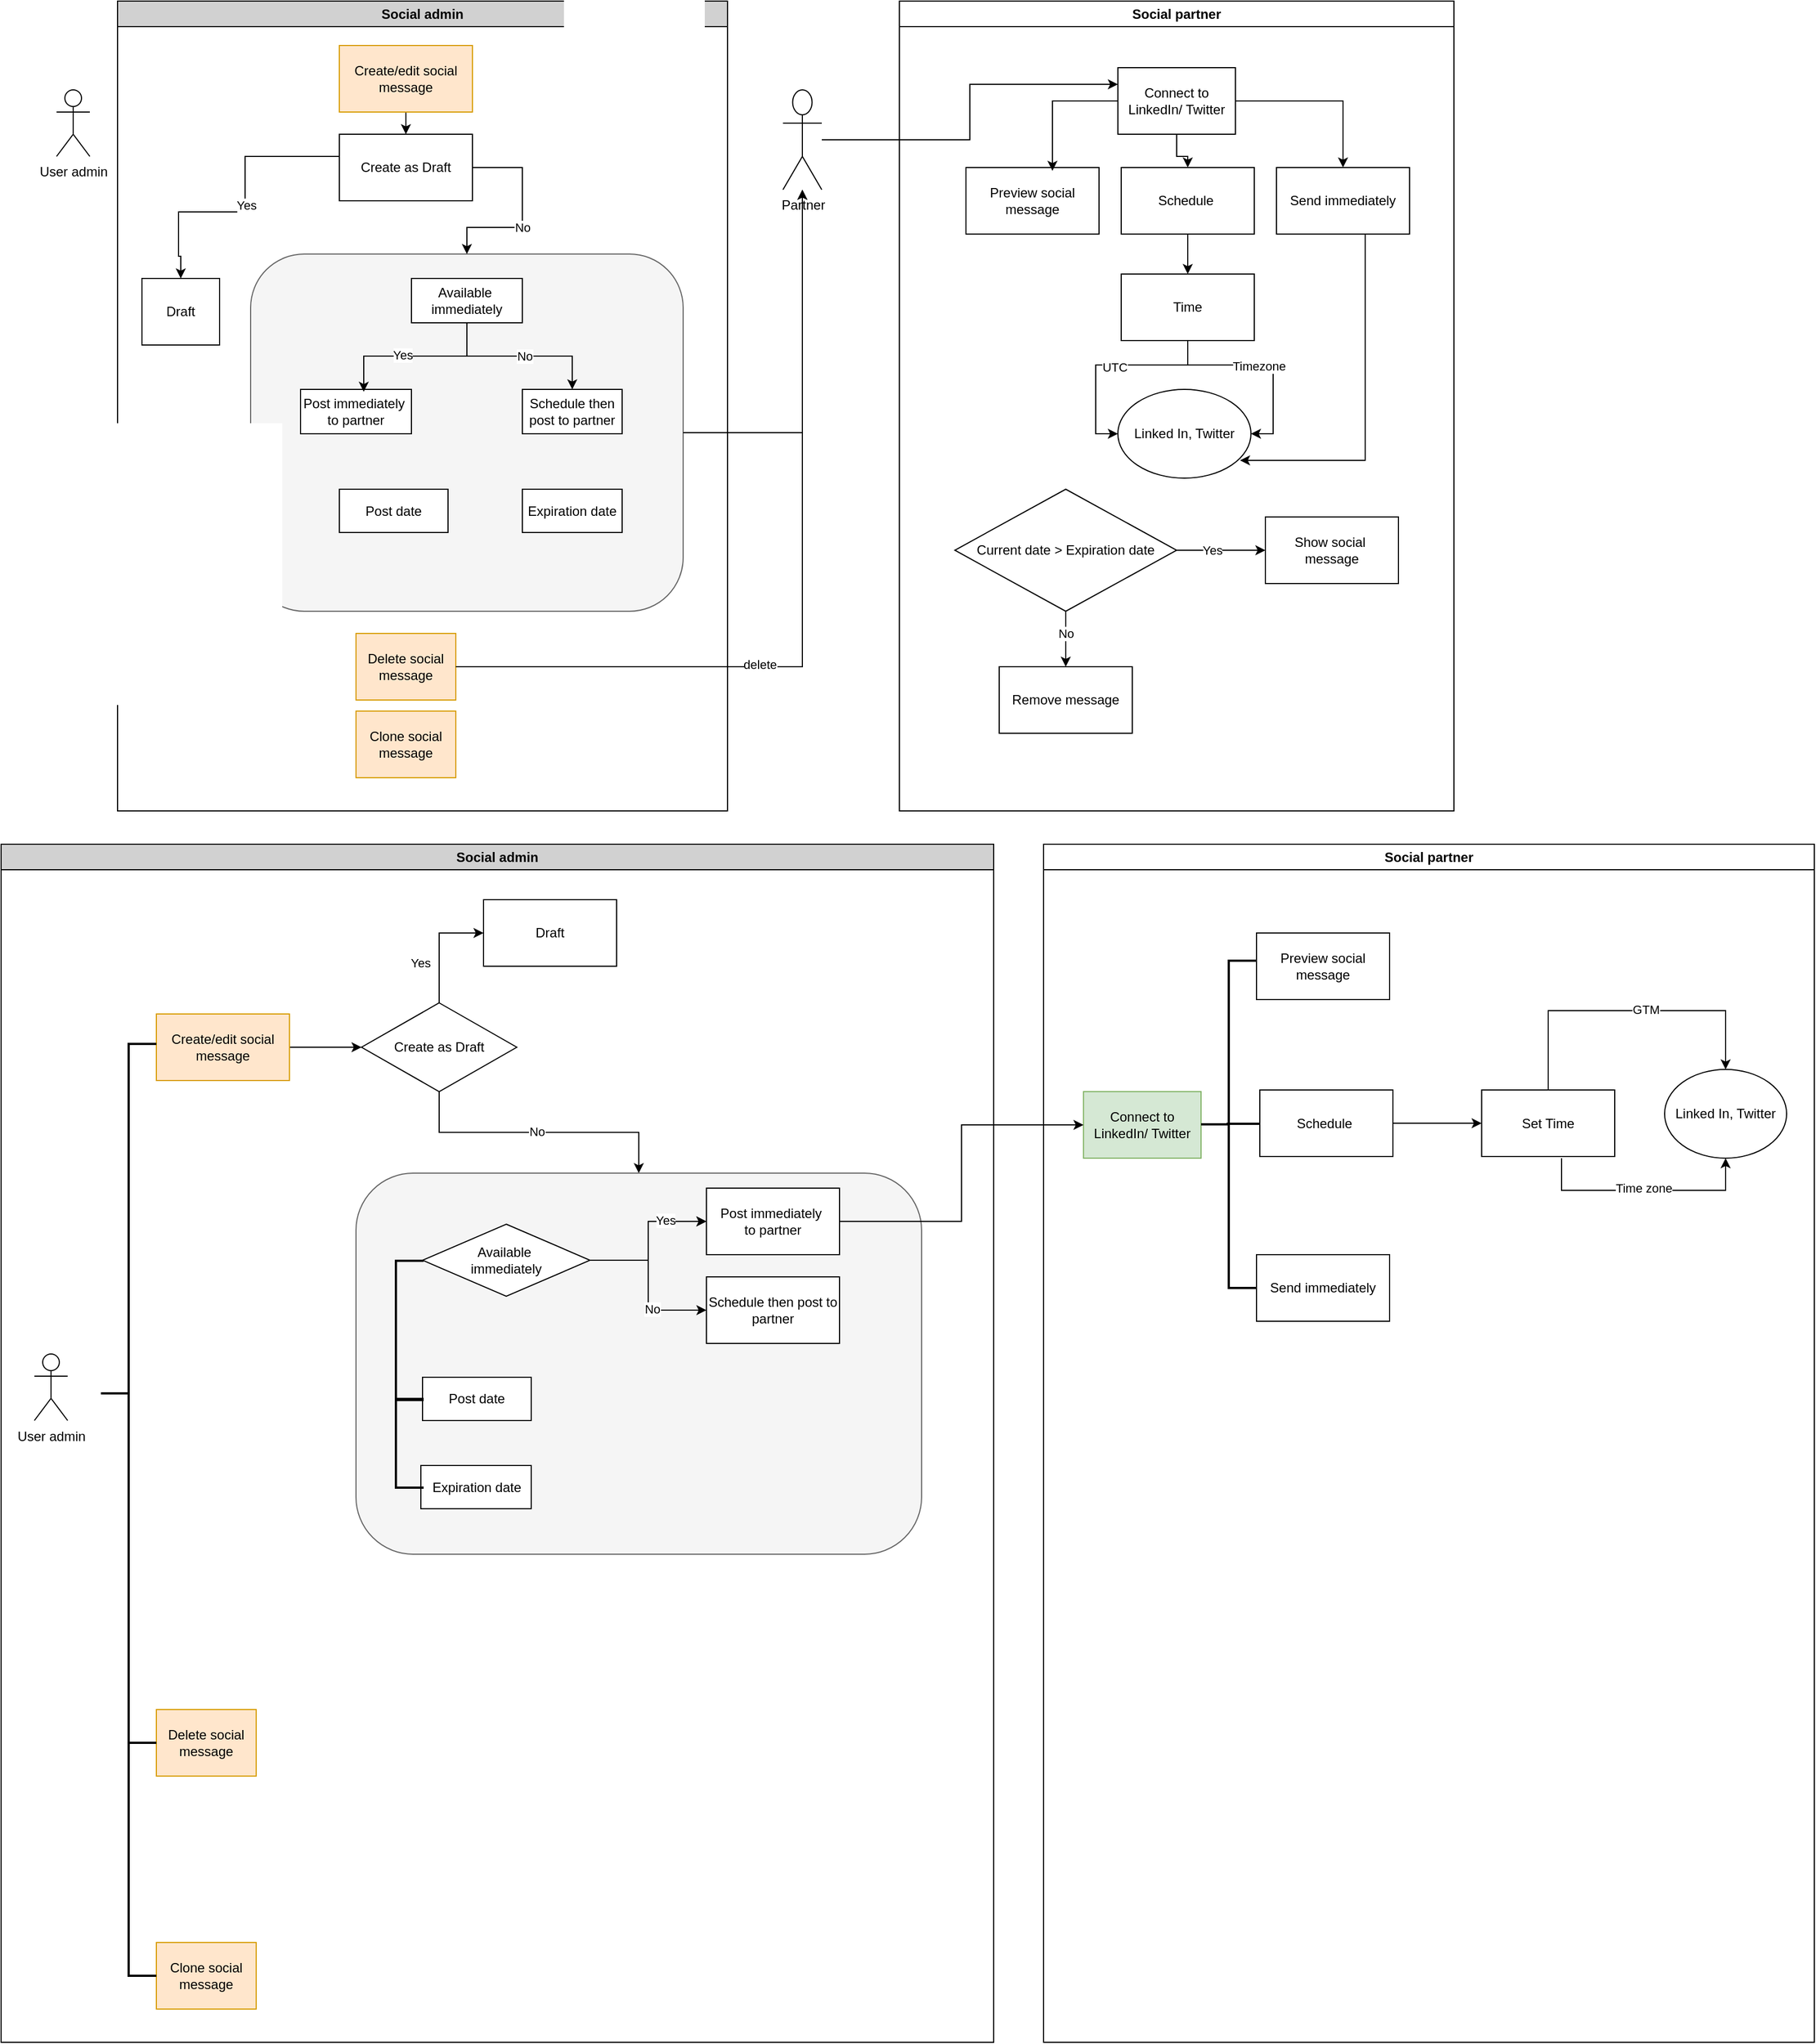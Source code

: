 <mxfile version="24.2.3" type="github">
  <diagram id="C5RBs43oDa-KdzZeNtuy" name="Page-1">
    <mxGraphModel dx="1434" dy="796" grid="1" gridSize="10" guides="1" tooltips="1" connect="1" arrows="1" fold="1" page="1" pageScale="1" pageWidth="827" pageHeight="1169" math="0" shadow="0">
      <root>
        <mxCell id="WIyWlLk6GJQsqaUBKTNV-0" />
        <mxCell id="WIyWlLk6GJQsqaUBKTNV-1" parent="WIyWlLk6GJQsqaUBKTNV-0" />
        <mxCell id="4X7qDC7bWwn_3lRSi59M-73" value="Social admin" style="swimlane;whiteSpace=wrap;html=1;labelBackgroundColor=none;fillColor=#d1d1d1;" parent="WIyWlLk6GJQsqaUBKTNV-1" vertex="1">
          <mxGeometry x="205" y="80" width="550" height="730" as="geometry">
            <mxRectangle x="450" y="1010" width="140" height="30" as="alternateBounds" />
          </mxGeometry>
        </mxCell>
        <mxCell id="4X7qDC7bWwn_3lRSi59M-138" value="" style="rounded=1;whiteSpace=wrap;html=1;labelBackgroundColor=#d00b0b;fillColor=#f5f5f5;strokeColor=#666666;fontColor=#333333;" parent="4X7qDC7bWwn_3lRSi59M-73" vertex="1">
          <mxGeometry x="120" y="228" width="390" height="322" as="geometry" />
        </mxCell>
        <mxCell id="4X7qDC7bWwn_3lRSi59M-88" value="Delete social message" style="rounded=0;whiteSpace=wrap;html=1;fillColor=#ffe6cc;strokeColor=#d79b00;" parent="4X7qDC7bWwn_3lRSi59M-73" vertex="1">
          <mxGeometry x="215" y="570" width="90" height="60" as="geometry" />
        </mxCell>
        <mxCell id="4X7qDC7bWwn_3lRSi59M-91" value="" style="edgeStyle=orthogonalEdgeStyle;rounded=0;orthogonalLoop=1;jettySize=auto;html=1;" parent="4X7qDC7bWwn_3lRSi59M-73" source="4X7qDC7bWwn_3lRSi59M-89" target="4X7qDC7bWwn_3lRSi59M-90" edge="1">
          <mxGeometry relative="1" as="geometry" />
        </mxCell>
        <mxCell id="4X7qDC7bWwn_3lRSi59M-89" value="Create/edit social message" style="rounded=0;whiteSpace=wrap;html=1;fillColor=#ffe6cc;strokeColor=#d79b00;" parent="4X7qDC7bWwn_3lRSi59M-73" vertex="1">
          <mxGeometry x="200" y="40" width="120" height="60" as="geometry" />
        </mxCell>
        <mxCell id="4X7qDC7bWwn_3lRSi59M-96" value="" style="edgeStyle=orthogonalEdgeStyle;rounded=0;orthogonalLoop=1;jettySize=auto;html=1;exitX=0;exitY=0.25;exitDx=0;exitDy=0;entryX=0.5;entryY=0;entryDx=0;entryDy=0;" parent="4X7qDC7bWwn_3lRSi59M-73" source="4X7qDC7bWwn_3lRSi59M-90" target="4X7qDC7bWwn_3lRSi59M-94" edge="1">
          <mxGeometry relative="1" as="geometry">
            <Array as="points">
              <mxPoint x="200" y="140" />
              <mxPoint x="115" y="140" />
              <mxPoint x="115" y="190" />
              <mxPoint x="55" y="190" />
              <mxPoint x="55" y="230" />
            </Array>
            <mxPoint x="180" y="140.0" as="sourcePoint" />
            <mxPoint x="55" y="220.0" as="targetPoint" />
          </mxGeometry>
        </mxCell>
        <mxCell id="4X7qDC7bWwn_3lRSi59M-99" value="Yes" style="edgeLabel;html=1;align=center;verticalAlign=middle;resizable=0;points=[];" parent="4X7qDC7bWwn_3lRSi59M-96" vertex="1" connectable="0">
          <mxGeometry x="0.024" y="1" relative="1" as="geometry">
            <mxPoint as="offset" />
          </mxGeometry>
        </mxCell>
        <mxCell id="4X7qDC7bWwn_3lRSi59M-98" style="edgeStyle=orthogonalEdgeStyle;rounded=0;orthogonalLoop=1;jettySize=auto;html=1;entryX=0.5;entryY=0;entryDx=0;entryDy=0;" parent="4X7qDC7bWwn_3lRSi59M-73" source="4X7qDC7bWwn_3lRSi59M-90" target="4X7qDC7bWwn_3lRSi59M-138" edge="1">
          <mxGeometry relative="1" as="geometry">
            <Array as="points">
              <mxPoint x="365" y="150" />
              <mxPoint x="365" y="204" />
              <mxPoint x="315" y="204" />
            </Array>
          </mxGeometry>
        </mxCell>
        <mxCell id="4X7qDC7bWwn_3lRSi59M-100" value="No" style="edgeLabel;html=1;align=center;verticalAlign=middle;resizable=0;points=[];" parent="4X7qDC7bWwn_3lRSi59M-98" vertex="1" connectable="0">
          <mxGeometry x="0.136" relative="1" as="geometry">
            <mxPoint as="offset" />
          </mxGeometry>
        </mxCell>
        <mxCell id="4X7qDC7bWwn_3lRSi59M-90" value="Create as Draft" style="rounded=0;whiteSpace=wrap;html=1;" parent="4X7qDC7bWwn_3lRSi59M-73" vertex="1">
          <mxGeometry x="200" y="120" width="120" height="60" as="geometry" />
        </mxCell>
        <mxCell id="4X7qDC7bWwn_3lRSi59M-94" value="Draft" style="rounded=0;whiteSpace=wrap;html=1;" parent="4X7qDC7bWwn_3lRSi59M-73" vertex="1">
          <mxGeometry x="22" y="250" width="70" height="60" as="geometry" />
        </mxCell>
        <mxCell id="4X7qDC7bWwn_3lRSi59M-141" style="edgeStyle=orthogonalEdgeStyle;rounded=0;orthogonalLoop=1;jettySize=auto;html=1;entryX=0.5;entryY=0;entryDx=0;entryDy=0;" parent="4X7qDC7bWwn_3lRSi59M-73" source="4X7qDC7bWwn_3lRSi59M-97" target="4X7qDC7bWwn_3lRSi59M-129" edge="1">
          <mxGeometry relative="1" as="geometry" />
        </mxCell>
        <mxCell id="4X7qDC7bWwn_3lRSi59M-144" value="No" style="edgeLabel;html=1;align=center;verticalAlign=middle;resizable=0;points=[];" parent="4X7qDC7bWwn_3lRSi59M-141" vertex="1" connectable="0">
          <mxGeometry x="0.057" relative="1" as="geometry">
            <mxPoint as="offset" />
          </mxGeometry>
        </mxCell>
        <mxCell id="4X7qDC7bWwn_3lRSi59M-97" value="Available&amp;nbsp;&lt;div&gt;immediately&lt;/div&gt;" style="rounded=0;whiteSpace=wrap;html=1;" parent="4X7qDC7bWwn_3lRSi59M-73" vertex="1">
          <mxGeometry x="265" y="250" width="100" height="40" as="geometry" />
        </mxCell>
        <mxCell id="4X7qDC7bWwn_3lRSi59M-125" value="Post immediately&amp;nbsp;&lt;div&gt;to partner&lt;/div&gt;" style="whiteSpace=wrap;html=1;rounded=0;" parent="4X7qDC7bWwn_3lRSi59M-73" vertex="1">
          <mxGeometry x="165" y="350" width="100" height="40" as="geometry" />
        </mxCell>
        <mxCell id="4X7qDC7bWwn_3lRSi59M-129" value="Schedule then post to partner" style="whiteSpace=wrap;html=1;rounded=0;" parent="4X7qDC7bWwn_3lRSi59M-73" vertex="1">
          <mxGeometry x="365" y="350" width="90" height="40" as="geometry" />
        </mxCell>
        <mxCell id="4X7qDC7bWwn_3lRSi59M-139" value="Post date" style="rounded=0;whiteSpace=wrap;html=1;" parent="4X7qDC7bWwn_3lRSi59M-73" vertex="1">
          <mxGeometry x="200" y="440" width="98" height="39" as="geometry" />
        </mxCell>
        <mxCell id="4X7qDC7bWwn_3lRSi59M-140" value="Expiration date" style="rounded=0;whiteSpace=wrap;html=1;" parent="4X7qDC7bWwn_3lRSi59M-73" vertex="1">
          <mxGeometry x="365" y="440" width="90" height="39" as="geometry" />
        </mxCell>
        <mxCell id="4X7qDC7bWwn_3lRSi59M-143" style="edgeStyle=orthogonalEdgeStyle;rounded=0;orthogonalLoop=1;jettySize=auto;html=1;entryX=0.57;entryY=0.054;entryDx=0;entryDy=0;entryPerimeter=0;" parent="4X7qDC7bWwn_3lRSi59M-73" source="4X7qDC7bWwn_3lRSi59M-97" target="4X7qDC7bWwn_3lRSi59M-125" edge="1">
          <mxGeometry relative="1" as="geometry" />
        </mxCell>
        <mxCell id="4X7qDC7bWwn_3lRSi59M-145" value="Yes" style="edgeLabel;html=1;align=center;verticalAlign=middle;resizable=0;points=[];" parent="4X7qDC7bWwn_3lRSi59M-143" vertex="1" connectable="0">
          <mxGeometry x="0.14" y="-1" relative="1" as="geometry">
            <mxPoint as="offset" />
          </mxGeometry>
        </mxCell>
        <mxCell id="4X7qDC7bWwn_3lRSi59M-151" value="Clone social message" style="rounded=0;whiteSpace=wrap;html=1;fillColor=#ffe6cc;strokeColor=#d79b00;" parent="4X7qDC7bWwn_3lRSi59M-73" vertex="1">
          <mxGeometry x="215" y="640" width="90" height="60" as="geometry" />
        </mxCell>
        <mxCell id="4X7qDC7bWwn_3lRSi59M-81" value="User admin" style="shape=umlActor;verticalLabelPosition=bottom;verticalAlign=top;html=1;outlineConnect=0;" parent="WIyWlLk6GJQsqaUBKTNV-1" vertex="1">
          <mxGeometry x="150" y="160" width="30" height="60" as="geometry" />
        </mxCell>
        <mxCell id="4X7qDC7bWwn_3lRSi59M-101" value="Social partner" style="swimlane;whiteSpace=wrap;html=1;startSize=23;" parent="WIyWlLk6GJQsqaUBKTNV-1" vertex="1">
          <mxGeometry x="910" y="80" width="500" height="730" as="geometry" />
        </mxCell>
        <mxCell id="4X7qDC7bWwn_3lRSi59M-113" value="" style="edgeStyle=orthogonalEdgeStyle;rounded=0;orthogonalLoop=1;jettySize=auto;html=1;" parent="4X7qDC7bWwn_3lRSi59M-101" source="4X7qDC7bWwn_3lRSi59M-105" target="4X7qDC7bWwn_3lRSi59M-109" edge="1">
          <mxGeometry relative="1" as="geometry" />
        </mxCell>
        <mxCell id="4X7qDC7bWwn_3lRSi59M-114" style="edgeStyle=orthogonalEdgeStyle;rounded=0;orthogonalLoop=1;jettySize=auto;html=1;entryX=0.5;entryY=0;entryDx=0;entryDy=0;" parent="4X7qDC7bWwn_3lRSi59M-101" source="4X7qDC7bWwn_3lRSi59M-105" target="4X7qDC7bWwn_3lRSi59M-110" edge="1">
          <mxGeometry relative="1" as="geometry" />
        </mxCell>
        <mxCell id="4X7qDC7bWwn_3lRSi59M-105" value="Connect to LinkedIn/ Twitter" style="whiteSpace=wrap;html=1;verticalAlign=middle;" parent="4X7qDC7bWwn_3lRSi59M-101" vertex="1">
          <mxGeometry x="197" y="60" width="106" height="60" as="geometry" />
        </mxCell>
        <mxCell id="4X7qDC7bWwn_3lRSi59M-108" value="Preview social message" style="whiteSpace=wrap;html=1;verticalAlign=middle;" parent="4X7qDC7bWwn_3lRSi59M-101" vertex="1">
          <mxGeometry x="60" y="150" width="120" height="60" as="geometry" />
        </mxCell>
        <mxCell id="4X7qDC7bWwn_3lRSi59M-162" value="" style="edgeStyle=orthogonalEdgeStyle;rounded=0;orthogonalLoop=1;jettySize=auto;html=1;" parent="4X7qDC7bWwn_3lRSi59M-101" source="4X7qDC7bWwn_3lRSi59M-109" target="4X7qDC7bWwn_3lRSi59M-161" edge="1">
          <mxGeometry relative="1" as="geometry" />
        </mxCell>
        <mxCell id="4X7qDC7bWwn_3lRSi59M-109" value="Schedule&amp;nbsp;" style="whiteSpace=wrap;html=1;verticalAlign=middle;" parent="4X7qDC7bWwn_3lRSi59M-101" vertex="1">
          <mxGeometry x="200" y="150" width="120" height="60" as="geometry" />
        </mxCell>
        <mxCell id="4X7qDC7bWwn_3lRSi59M-110" value="Send&amp;nbsp;immediately" style="whiteSpace=wrap;html=1;verticalAlign=middle;align=center;" parent="4X7qDC7bWwn_3lRSi59M-101" vertex="1">
          <mxGeometry x="340" y="150" width="120" height="60" as="geometry" />
        </mxCell>
        <mxCell id="4X7qDC7bWwn_3lRSi59M-112" style="edgeStyle=orthogonalEdgeStyle;rounded=0;orthogonalLoop=1;jettySize=auto;html=1;entryX=0.65;entryY=0.05;entryDx=0;entryDy=0;entryPerimeter=0;" parent="4X7qDC7bWwn_3lRSi59M-101" source="4X7qDC7bWwn_3lRSi59M-105" target="4X7qDC7bWwn_3lRSi59M-108" edge="1">
          <mxGeometry relative="1" as="geometry" />
        </mxCell>
        <mxCell id="4X7qDC7bWwn_3lRSi59M-115" value="Linked In, Twitter" style="ellipse;whiteSpace=wrap;html=1;" parent="4X7qDC7bWwn_3lRSi59M-101" vertex="1">
          <mxGeometry x="197" y="350" width="120" height="80" as="geometry" />
        </mxCell>
        <mxCell id="4X7qDC7bWwn_3lRSi59M-156" value="" style="edgeStyle=orthogonalEdgeStyle;rounded=0;orthogonalLoop=1;jettySize=auto;html=1;" parent="4X7qDC7bWwn_3lRSi59M-101" source="4X7qDC7bWwn_3lRSi59M-154" target="4X7qDC7bWwn_3lRSi59M-155" edge="1">
          <mxGeometry relative="1" as="geometry" />
        </mxCell>
        <mxCell id="4X7qDC7bWwn_3lRSi59M-159" value="Yes" style="edgeLabel;html=1;align=center;verticalAlign=middle;resizable=0;points=[];" parent="4X7qDC7bWwn_3lRSi59M-156" vertex="1" connectable="0">
          <mxGeometry x="-0.198" relative="1" as="geometry">
            <mxPoint as="offset" />
          </mxGeometry>
        </mxCell>
        <mxCell id="4X7qDC7bWwn_3lRSi59M-158" value="" style="edgeStyle=orthogonalEdgeStyle;rounded=0;orthogonalLoop=1;jettySize=auto;html=1;" parent="4X7qDC7bWwn_3lRSi59M-101" source="4X7qDC7bWwn_3lRSi59M-154" target="4X7qDC7bWwn_3lRSi59M-157" edge="1">
          <mxGeometry relative="1" as="geometry" />
        </mxCell>
        <mxCell id="4X7qDC7bWwn_3lRSi59M-160" value="No" style="edgeLabel;html=1;align=center;verticalAlign=middle;resizable=0;points=[];" parent="4X7qDC7bWwn_3lRSi59M-158" vertex="1" connectable="0">
          <mxGeometry x="-0.205" relative="1" as="geometry">
            <mxPoint as="offset" />
          </mxGeometry>
        </mxCell>
        <mxCell id="4X7qDC7bWwn_3lRSi59M-154" value="Current date &amp;gt; Expiration date" style="rhombus;whiteSpace=wrap;html=1;" parent="4X7qDC7bWwn_3lRSi59M-101" vertex="1">
          <mxGeometry x="50" y="440" width="200" height="110" as="geometry" />
        </mxCell>
        <mxCell id="4X7qDC7bWwn_3lRSi59M-155" value="Show social&amp;nbsp;&lt;div&gt;message&lt;/div&gt;" style="whiteSpace=wrap;html=1;" parent="4X7qDC7bWwn_3lRSi59M-101" vertex="1">
          <mxGeometry x="330" y="465" width="120" height="60" as="geometry" />
        </mxCell>
        <mxCell id="4X7qDC7bWwn_3lRSi59M-157" value="Remove message" style="whiteSpace=wrap;html=1;" parent="4X7qDC7bWwn_3lRSi59M-101" vertex="1">
          <mxGeometry x="90" y="600" width="120" height="60" as="geometry" />
        </mxCell>
        <mxCell id="4X7qDC7bWwn_3lRSi59M-164" style="edgeStyle=orthogonalEdgeStyle;rounded=0;orthogonalLoop=1;jettySize=auto;html=1;entryX=0;entryY=0.5;entryDx=0;entryDy=0;" parent="4X7qDC7bWwn_3lRSi59M-101" source="4X7qDC7bWwn_3lRSi59M-161" target="4X7qDC7bWwn_3lRSi59M-115" edge="1">
          <mxGeometry relative="1" as="geometry" />
        </mxCell>
        <mxCell id="4X7qDC7bWwn_3lRSi59M-167" value="UTC" style="edgeLabel;html=1;align=center;verticalAlign=middle;resizable=0;points=[];" parent="4X7qDC7bWwn_3lRSi59M-164" vertex="1" connectable="0">
          <mxGeometry x="-0.06" y="2" relative="1" as="geometry">
            <mxPoint as="offset" />
          </mxGeometry>
        </mxCell>
        <mxCell id="4X7qDC7bWwn_3lRSi59M-165" style="edgeStyle=orthogonalEdgeStyle;rounded=0;orthogonalLoop=1;jettySize=auto;html=1;entryX=1;entryY=0.5;entryDx=0;entryDy=0;" parent="4X7qDC7bWwn_3lRSi59M-101" source="4X7qDC7bWwn_3lRSi59M-161" target="4X7qDC7bWwn_3lRSi59M-115" edge="1">
          <mxGeometry relative="1" as="geometry">
            <mxPoint x="370" y="390" as="targetPoint" />
          </mxGeometry>
        </mxCell>
        <mxCell id="4X7qDC7bWwn_3lRSi59M-168" value="Timezone" style="edgeLabel;html=1;align=center;verticalAlign=middle;resizable=0;points=[];" parent="4X7qDC7bWwn_3lRSi59M-165" vertex="1" connectable="0">
          <mxGeometry x="-0.055" y="-1" relative="1" as="geometry">
            <mxPoint as="offset" />
          </mxGeometry>
        </mxCell>
        <mxCell id="4X7qDC7bWwn_3lRSi59M-161" value="Time" style="rounded=0;whiteSpace=wrap;html=1;" parent="4X7qDC7bWwn_3lRSi59M-101" vertex="1">
          <mxGeometry x="200" y="246" width="120" height="60" as="geometry" />
        </mxCell>
        <mxCell id="4X7qDC7bWwn_3lRSi59M-166" style="edgeStyle=orthogonalEdgeStyle;rounded=0;orthogonalLoop=1;jettySize=auto;html=1;entryX=0.918;entryY=0.8;entryDx=0;entryDy=0;entryPerimeter=0;" parent="4X7qDC7bWwn_3lRSi59M-101" source="4X7qDC7bWwn_3lRSi59M-110" target="4X7qDC7bWwn_3lRSi59M-115" edge="1">
          <mxGeometry relative="1" as="geometry">
            <Array as="points">
              <mxPoint x="420" y="414" />
            </Array>
          </mxGeometry>
        </mxCell>
        <mxCell id="4X7qDC7bWwn_3lRSi59M-148" style="edgeStyle=orthogonalEdgeStyle;rounded=0;orthogonalLoop=1;jettySize=auto;html=1;entryX=0;entryY=0.25;entryDx=0;entryDy=0;" parent="WIyWlLk6GJQsqaUBKTNV-1" source="4X7qDC7bWwn_3lRSi59M-147" target="4X7qDC7bWwn_3lRSi59M-105" edge="1">
          <mxGeometry relative="1" as="geometry">
            <mxPoint x="930" y="425" as="targetPoint" />
          </mxGeometry>
        </mxCell>
        <mxCell id="4X7qDC7bWwn_3lRSi59M-147" value="Partner" style="shape=umlActor;verticalLabelPosition=bottom;verticalAlign=top;html=1;outlineConnect=0;" parent="WIyWlLk6GJQsqaUBKTNV-1" vertex="1">
          <mxGeometry x="805" y="160" width="35" height="90" as="geometry" />
        </mxCell>
        <mxCell id="4X7qDC7bWwn_3lRSi59M-146" style="edgeStyle=orthogonalEdgeStyle;rounded=0;orthogonalLoop=1;jettySize=auto;html=1;" parent="WIyWlLk6GJQsqaUBKTNV-1" source="4X7qDC7bWwn_3lRSi59M-138" target="4X7qDC7bWwn_3lRSi59M-147" edge="1">
          <mxGeometry relative="1" as="geometry">
            <mxPoint x="810" y="435.5" as="targetPoint" />
          </mxGeometry>
        </mxCell>
        <mxCell id="4X7qDC7bWwn_3lRSi59M-149" style="edgeStyle=orthogonalEdgeStyle;rounded=0;orthogonalLoop=1;jettySize=auto;html=1;" parent="WIyWlLk6GJQsqaUBKTNV-1" source="4X7qDC7bWwn_3lRSi59M-88" target="4X7qDC7bWwn_3lRSi59M-147" edge="1">
          <mxGeometry relative="1" as="geometry">
            <mxPoint x="820" y="430" as="targetPoint" />
          </mxGeometry>
        </mxCell>
        <mxCell id="4X7qDC7bWwn_3lRSi59M-150" value="delete" style="edgeLabel;html=1;align=center;verticalAlign=middle;resizable=0;points=[];" parent="4X7qDC7bWwn_3lRSi59M-149" vertex="1" connectable="0">
          <mxGeometry x="-0.262" y="2" relative="1" as="geometry">
            <mxPoint as="offset" />
          </mxGeometry>
        </mxCell>
        <mxCell id="cCY2rg2KP-PO_A2ZoHSh-0" value="Social admin" style="swimlane;whiteSpace=wrap;html=1;labelBackgroundColor=none;fillColor=#d1d1d1;" vertex="1" parent="WIyWlLk6GJQsqaUBKTNV-1">
          <mxGeometry x="100" y="840" width="895" height="1080" as="geometry">
            <mxRectangle x="450" y="1010" width="140" height="30" as="alternateBounds" />
          </mxGeometry>
        </mxCell>
        <mxCell id="cCY2rg2KP-PO_A2ZoHSh-48" value="" style="edgeStyle=orthogonalEdgeStyle;rounded=0;orthogonalLoop=1;jettySize=auto;html=1;" edge="1" parent="cCY2rg2KP-PO_A2ZoHSh-0" source="cCY2rg2KP-PO_A2ZoHSh-46" target="cCY2rg2KP-PO_A2ZoHSh-47">
          <mxGeometry relative="1" as="geometry" />
        </mxCell>
        <mxCell id="cCY2rg2KP-PO_A2ZoHSh-46" value="Create/edit social message" style="rounded=0;whiteSpace=wrap;html=1;fillColor=#ffe6cc;strokeColor=#d79b00;" vertex="1" parent="cCY2rg2KP-PO_A2ZoHSh-0">
          <mxGeometry x="140" y="153" width="120" height="60" as="geometry" />
        </mxCell>
        <mxCell id="cCY2rg2KP-PO_A2ZoHSh-50" value="" style="edgeStyle=orthogonalEdgeStyle;rounded=0;orthogonalLoop=1;jettySize=auto;html=1;entryX=0;entryY=0.5;entryDx=0;entryDy=0;" edge="1" parent="cCY2rg2KP-PO_A2ZoHSh-0" source="cCY2rg2KP-PO_A2ZoHSh-47" target="cCY2rg2KP-PO_A2ZoHSh-49">
          <mxGeometry relative="1" as="geometry" />
        </mxCell>
        <mxCell id="cCY2rg2KP-PO_A2ZoHSh-55" value="Yes" style="edgeLabel;html=1;align=center;verticalAlign=middle;resizable=0;points=[];" vertex="1" connectable="0" parent="cCY2rg2KP-PO_A2ZoHSh-50">
          <mxGeometry x="-0.17" y="2" relative="1" as="geometry">
            <mxPoint x="-15" y="6" as="offset" />
          </mxGeometry>
        </mxCell>
        <mxCell id="cCY2rg2KP-PO_A2ZoHSh-85" value="" style="edgeStyle=orthogonalEdgeStyle;rounded=0;orthogonalLoop=1;jettySize=auto;html=1;entryX=0.5;entryY=0;entryDx=0;entryDy=0;" edge="1" parent="cCY2rg2KP-PO_A2ZoHSh-0" source="cCY2rg2KP-PO_A2ZoHSh-47" target="cCY2rg2KP-PO_A2ZoHSh-53">
          <mxGeometry relative="1" as="geometry" />
        </mxCell>
        <mxCell id="cCY2rg2KP-PO_A2ZoHSh-86" value="No" style="edgeLabel;html=1;align=center;verticalAlign=middle;resizable=0;points=[];" vertex="1" connectable="0" parent="cCY2rg2KP-PO_A2ZoHSh-85">
          <mxGeometry x="-0.02" y="1" relative="1" as="geometry">
            <mxPoint as="offset" />
          </mxGeometry>
        </mxCell>
        <mxCell id="cCY2rg2KP-PO_A2ZoHSh-47" value="Create as Draft" style="rhombus;whiteSpace=wrap;html=1;rounded=0;" vertex="1" parent="cCY2rg2KP-PO_A2ZoHSh-0">
          <mxGeometry x="325" y="143" width="140" height="80" as="geometry" />
        </mxCell>
        <mxCell id="cCY2rg2KP-PO_A2ZoHSh-49" value="Draft" style="whiteSpace=wrap;html=1;rounded=0;" vertex="1" parent="cCY2rg2KP-PO_A2ZoHSh-0">
          <mxGeometry x="435" y="50" width="120" height="60" as="geometry" />
        </mxCell>
        <mxCell id="cCY2rg2KP-PO_A2ZoHSh-53" value="" style="rounded=1;whiteSpace=wrap;html=1;labelBackgroundColor=#d00b0b;fillColor=#f5f5f5;strokeColor=#666666;fontColor=#333333;" vertex="1" parent="cCY2rg2KP-PO_A2ZoHSh-0">
          <mxGeometry x="320" y="296.5" width="510" height="343.5" as="geometry" />
        </mxCell>
        <mxCell id="cCY2rg2KP-PO_A2ZoHSh-73" value="Delete social message" style="rounded=0;whiteSpace=wrap;html=1;fillColor=#ffe6cc;strokeColor=#d79b00;" vertex="1" parent="cCY2rg2KP-PO_A2ZoHSh-0">
          <mxGeometry x="140" y="780" width="90" height="60" as="geometry" />
        </mxCell>
        <mxCell id="cCY2rg2KP-PO_A2ZoHSh-60" value="" style="edgeStyle=orthogonalEdgeStyle;rounded=0;orthogonalLoop=1;jettySize=auto;html=1;" edge="1" parent="cCY2rg2KP-PO_A2ZoHSh-0" source="cCY2rg2KP-PO_A2ZoHSh-58" target="cCY2rg2KP-PO_A2ZoHSh-59">
          <mxGeometry relative="1" as="geometry" />
        </mxCell>
        <mxCell id="cCY2rg2KP-PO_A2ZoHSh-61" value="" style="edgeStyle=orthogonalEdgeStyle;rounded=0;orthogonalLoop=1;jettySize=auto;html=1;" edge="1" parent="cCY2rg2KP-PO_A2ZoHSh-0" source="cCY2rg2KP-PO_A2ZoHSh-58" target="cCY2rg2KP-PO_A2ZoHSh-59">
          <mxGeometry relative="1" as="geometry" />
        </mxCell>
        <mxCell id="cCY2rg2KP-PO_A2ZoHSh-66" value="Yes" style="edgeLabel;html=1;align=center;verticalAlign=middle;resizable=0;points=[];" vertex="1" connectable="0" parent="cCY2rg2KP-PO_A2ZoHSh-61">
          <mxGeometry x="0.455" y="1" relative="1" as="geometry">
            <mxPoint x="1" as="offset" />
          </mxGeometry>
        </mxCell>
        <mxCell id="cCY2rg2KP-PO_A2ZoHSh-63" value="" style="edgeStyle=orthogonalEdgeStyle;rounded=0;orthogonalLoop=1;jettySize=auto;html=1;" edge="1" parent="cCY2rg2KP-PO_A2ZoHSh-0" source="cCY2rg2KP-PO_A2ZoHSh-58" target="cCY2rg2KP-PO_A2ZoHSh-62">
          <mxGeometry relative="1" as="geometry" />
        </mxCell>
        <mxCell id="cCY2rg2KP-PO_A2ZoHSh-67" value="No" style="edgeLabel;html=1;align=center;verticalAlign=middle;resizable=0;points=[];" vertex="1" connectable="0" parent="cCY2rg2KP-PO_A2ZoHSh-63">
          <mxGeometry x="0.283" y="3" relative="1" as="geometry">
            <mxPoint as="offset" />
          </mxGeometry>
        </mxCell>
        <mxCell id="cCY2rg2KP-PO_A2ZoHSh-58" value="Available&amp;nbsp;&lt;div&gt;immediately&lt;/div&gt;" style="rhombus;whiteSpace=wrap;html=1;" vertex="1" parent="cCY2rg2KP-PO_A2ZoHSh-0">
          <mxGeometry x="380" y="342.5" width="151" height="65" as="geometry" />
        </mxCell>
        <mxCell id="cCY2rg2KP-PO_A2ZoHSh-59" value="Post immediately&amp;nbsp;&lt;div&gt;to partner&lt;/div&gt;" style="whiteSpace=wrap;html=1;" vertex="1" parent="cCY2rg2KP-PO_A2ZoHSh-0">
          <mxGeometry x="636" y="310" width="120" height="60" as="geometry" />
        </mxCell>
        <mxCell id="cCY2rg2KP-PO_A2ZoHSh-62" value="Schedule then post to partner" style="whiteSpace=wrap;html=1;" vertex="1" parent="cCY2rg2KP-PO_A2ZoHSh-0">
          <mxGeometry x="636" y="390" width="120" height="60" as="geometry" />
        </mxCell>
        <mxCell id="cCY2rg2KP-PO_A2ZoHSh-70" value="Post date" style="rounded=0;whiteSpace=wrap;html=1;" vertex="1" parent="cCY2rg2KP-PO_A2ZoHSh-0">
          <mxGeometry x="380" y="480.5" width="98" height="39" as="geometry" />
        </mxCell>
        <mxCell id="cCY2rg2KP-PO_A2ZoHSh-71" value="Expiration date" style="rounded=0;whiteSpace=wrap;html=1;" vertex="1" parent="cCY2rg2KP-PO_A2ZoHSh-0">
          <mxGeometry x="378.5" y="560" width="99.5" height="39" as="geometry" />
        </mxCell>
        <mxCell id="cCY2rg2KP-PO_A2ZoHSh-76" value="" style="strokeWidth=2;html=1;shape=mxgraph.flowchart.annotation_2;align=left;labelPosition=right;pointerEvents=1;" vertex="1" parent="cCY2rg2KP-PO_A2ZoHSh-0">
          <mxGeometry x="90" y="180" width="50" height="630" as="geometry" />
        </mxCell>
        <mxCell id="cCY2rg2KP-PO_A2ZoHSh-44" value="User admin" style="shape=umlActor;verticalLabelPosition=bottom;verticalAlign=top;html=1;outlineConnect=0;" vertex="1" parent="cCY2rg2KP-PO_A2ZoHSh-0">
          <mxGeometry x="30" y="459.5" width="30" height="60" as="geometry" />
        </mxCell>
        <mxCell id="cCY2rg2KP-PO_A2ZoHSh-84" value="Clone social message" style="rounded=0;whiteSpace=wrap;html=1;fillColor=#ffe6cc;strokeColor=#d79b00;" vertex="1" parent="cCY2rg2KP-PO_A2ZoHSh-0">
          <mxGeometry x="140" y="990" width="90" height="60" as="geometry" />
        </mxCell>
        <mxCell id="cCY2rg2KP-PO_A2ZoHSh-91" value="" style="strokeWidth=2;html=1;shape=mxgraph.flowchart.annotation_1;align=left;pointerEvents=1;" vertex="1" parent="cCY2rg2KP-PO_A2ZoHSh-0">
          <mxGeometry x="356" y="501" width="25" height="79" as="geometry" />
        </mxCell>
        <mxCell id="cCY2rg2KP-PO_A2ZoHSh-92" value="" style="strokeWidth=2;html=1;shape=mxgraph.flowchart.annotation_1;align=left;pointerEvents=1;" vertex="1" parent="cCY2rg2KP-PO_A2ZoHSh-0">
          <mxGeometry x="115" y="810" width="25" height="210" as="geometry" />
        </mxCell>
        <mxCell id="cCY2rg2KP-PO_A2ZoHSh-93" value="" style="strokeWidth=2;html=1;shape=mxgraph.flowchart.annotation_1;align=left;pointerEvents=1;" vertex="1" parent="cCY2rg2KP-PO_A2ZoHSh-0">
          <mxGeometry x="356" y="375.5" width="25" height="124.5" as="geometry" />
        </mxCell>
        <mxCell id="cCY2rg2KP-PO_A2ZoHSh-21" value="Social partner" style="swimlane;whiteSpace=wrap;html=1;startSize=23;" vertex="1" parent="WIyWlLk6GJQsqaUBKTNV-1">
          <mxGeometry x="1040" y="840" width="695" height="1080" as="geometry" />
        </mxCell>
        <mxCell id="cCY2rg2KP-PO_A2ZoHSh-94" value="Connect to LinkedIn/ Twitter" style="whiteSpace=wrap;html=1;verticalAlign=middle;fillColor=#d5e8d4;strokeColor=#82b366;" vertex="1" parent="cCY2rg2KP-PO_A2ZoHSh-21">
          <mxGeometry x="36" y="223" width="106" height="60" as="geometry" />
        </mxCell>
        <mxCell id="cCY2rg2KP-PO_A2ZoHSh-95" value="" style="strokeWidth=2;html=1;shape=mxgraph.flowchart.annotation_2;align=left;labelPosition=right;pointerEvents=1;" vertex="1" parent="cCY2rg2KP-PO_A2ZoHSh-21">
          <mxGeometry x="142" y="105" width="50" height="295" as="geometry" />
        </mxCell>
        <mxCell id="cCY2rg2KP-PO_A2ZoHSh-98" value="Preview social message" style="whiteSpace=wrap;html=1;verticalAlign=middle;" vertex="1" parent="cCY2rg2KP-PO_A2ZoHSh-21">
          <mxGeometry x="192" y="80" width="120" height="60" as="geometry" />
        </mxCell>
        <mxCell id="cCY2rg2KP-PO_A2ZoHSh-100" value="Send&amp;nbsp;immediately" style="whiteSpace=wrap;html=1;verticalAlign=middle;align=center;" vertex="1" parent="cCY2rg2KP-PO_A2ZoHSh-21">
          <mxGeometry x="192" y="370" width="120" height="60" as="geometry" />
        </mxCell>
        <mxCell id="cCY2rg2KP-PO_A2ZoHSh-102" value="" style="group" vertex="1" connectable="0" parent="cCY2rg2KP-PO_A2ZoHSh-21">
          <mxGeometry x="165" y="221.5" width="150" height="60" as="geometry" />
        </mxCell>
        <mxCell id="cCY2rg2KP-PO_A2ZoHSh-99" value="Schedule&amp;nbsp;" style="whiteSpace=wrap;html=1;verticalAlign=middle;" vertex="1" parent="cCY2rg2KP-PO_A2ZoHSh-102">
          <mxGeometry x="30" width="120" height="60" as="geometry" />
        </mxCell>
        <mxCell id="cCY2rg2KP-PO_A2ZoHSh-101" value="" style="line;strokeWidth=2;html=1;" vertex="1" parent="cCY2rg2KP-PO_A2ZoHSh-102">
          <mxGeometry y="25.5" width="30" height="10" as="geometry" />
        </mxCell>
        <mxCell id="cCY2rg2KP-PO_A2ZoHSh-106" value="" style="edgeStyle=orthogonalEdgeStyle;rounded=0;orthogonalLoop=1;jettySize=auto;html=1;entryX=0.5;entryY=0;entryDx=0;entryDy=0;" edge="1" parent="cCY2rg2KP-PO_A2ZoHSh-21" source="cCY2rg2KP-PO_A2ZoHSh-103" target="cCY2rg2KP-PO_A2ZoHSh-105">
          <mxGeometry relative="1" as="geometry">
            <Array as="points">
              <mxPoint x="455" y="150" />
              <mxPoint x="615" y="150" />
            </Array>
          </mxGeometry>
        </mxCell>
        <mxCell id="cCY2rg2KP-PO_A2ZoHSh-110" value="GTM" style="edgeLabel;html=1;align=center;verticalAlign=middle;resizable=0;points=[];" vertex="1" connectable="0" parent="cCY2rg2KP-PO_A2ZoHSh-106">
          <mxGeometry x="0.121" y="1" relative="1" as="geometry">
            <mxPoint as="offset" />
          </mxGeometry>
        </mxCell>
        <mxCell id="cCY2rg2KP-PO_A2ZoHSh-107" style="edgeStyle=orthogonalEdgeStyle;rounded=0;orthogonalLoop=1;jettySize=auto;html=1;entryX=0.5;entryY=1;entryDx=0;entryDy=0;exitX=0.6;exitY=1.025;exitDx=0;exitDy=0;exitPerimeter=0;" edge="1" parent="cCY2rg2KP-PO_A2ZoHSh-21" source="cCY2rg2KP-PO_A2ZoHSh-103" target="cCY2rg2KP-PO_A2ZoHSh-105">
          <mxGeometry relative="1" as="geometry">
            <mxPoint x="470" y="310" as="sourcePoint" />
            <mxPoint x="610" y="350" as="targetPoint" />
            <Array as="points">
              <mxPoint x="467" y="312" />
              <mxPoint x="615" y="312" />
            </Array>
          </mxGeometry>
        </mxCell>
        <mxCell id="cCY2rg2KP-PO_A2ZoHSh-109" value="Time zone" style="edgeLabel;html=1;align=center;verticalAlign=middle;resizable=0;points=[];" vertex="1" connectable="0" parent="cCY2rg2KP-PO_A2ZoHSh-107">
          <mxGeometry x="-0.005" y="2" relative="1" as="geometry">
            <mxPoint as="offset" />
          </mxGeometry>
        </mxCell>
        <mxCell id="cCY2rg2KP-PO_A2ZoHSh-103" value="Set Time" style="whiteSpace=wrap;html=1;" vertex="1" parent="cCY2rg2KP-PO_A2ZoHSh-21">
          <mxGeometry x="395" y="221.5" width="120" height="60" as="geometry" />
        </mxCell>
        <mxCell id="cCY2rg2KP-PO_A2ZoHSh-104" value="" style="edgeStyle=orthogonalEdgeStyle;rounded=0;orthogonalLoop=1;jettySize=auto;html=1;" edge="1" parent="cCY2rg2KP-PO_A2ZoHSh-21" source="cCY2rg2KP-PO_A2ZoHSh-99" target="cCY2rg2KP-PO_A2ZoHSh-103">
          <mxGeometry relative="1" as="geometry" />
        </mxCell>
        <mxCell id="cCY2rg2KP-PO_A2ZoHSh-105" value="Linked In, Twitter" style="ellipse;whiteSpace=wrap;html=1;" vertex="1" parent="cCY2rg2KP-PO_A2ZoHSh-21">
          <mxGeometry x="560" y="203" width="110" height="80" as="geometry" />
        </mxCell>
        <mxCell id="cCY2rg2KP-PO_A2ZoHSh-111" style="edgeStyle=orthogonalEdgeStyle;rounded=0;orthogonalLoop=1;jettySize=auto;html=1;entryX=0;entryY=0.5;entryDx=0;entryDy=0;" edge="1" parent="WIyWlLk6GJQsqaUBKTNV-1" source="cCY2rg2KP-PO_A2ZoHSh-59" target="cCY2rg2KP-PO_A2ZoHSh-94">
          <mxGeometry relative="1" as="geometry" />
        </mxCell>
      </root>
    </mxGraphModel>
  </diagram>
</mxfile>
